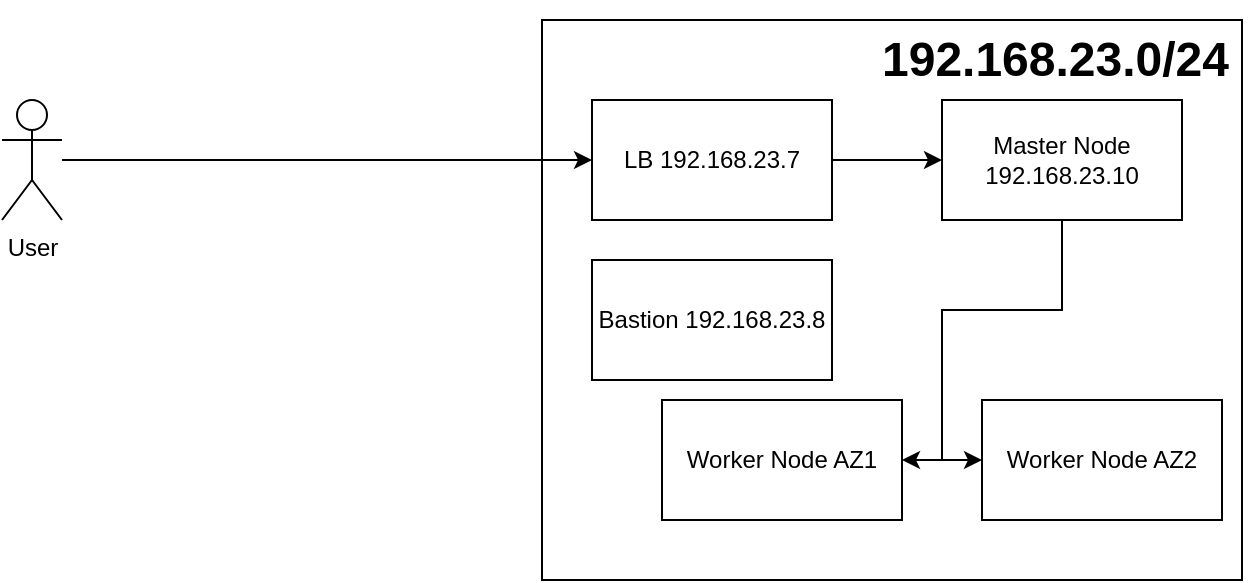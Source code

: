 <mxfile version="18.0.2" type="device"><diagram id="tDuq-yKWOYNZ0Ub8nCGq" name="Page-1"><mxGraphModel dx="1350" dy="793" grid="1" gridSize="10" guides="1" tooltips="1" connect="1" arrows="1" fold="1" page="1" pageScale="1" pageWidth="850" pageHeight="1100" math="0" shadow="0"><root><mxCell id="0"/><mxCell id="1" parent="0"/><mxCell id="dFW7wyUPXjwqKUuFJciu-1" value="" style="rounded=0;whiteSpace=wrap;html=1;fillColor=none;" vertex="1" parent="1"><mxGeometry x="400" y="200" width="350" height="280" as="geometry"/></mxCell><mxCell id="dFW7wyUPXjwqKUuFJciu-11" style="edgeStyle=orthogonalEdgeStyle;rounded=0;orthogonalLoop=1;jettySize=auto;html=1;entryX=0;entryY=0.5;entryDx=0;entryDy=0;" edge="1" parent="1" source="dFW7wyUPXjwqKUuFJciu-2" target="dFW7wyUPXjwqKUuFJciu-3"><mxGeometry relative="1" as="geometry"/></mxCell><mxCell id="dFW7wyUPXjwqKUuFJciu-2" value="LB 192.168.23.7" style="rounded=0;whiteSpace=wrap;html=1;fillColor=none;" vertex="1" parent="1"><mxGeometry x="425" y="240" width="120" height="60" as="geometry"/></mxCell><mxCell id="dFW7wyUPXjwqKUuFJciu-8" style="edgeStyle=orthogonalEdgeStyle;rounded=0;orthogonalLoop=1;jettySize=auto;html=1;entryX=1;entryY=0.5;entryDx=0;entryDy=0;" edge="1" parent="1" source="dFW7wyUPXjwqKUuFJciu-3" target="dFW7wyUPXjwqKUuFJciu-6"><mxGeometry relative="1" as="geometry"><Array as="points"><mxPoint x="660" y="345"/><mxPoint x="600" y="345"/><mxPoint x="600" y="420"/></Array></mxGeometry></mxCell><mxCell id="dFW7wyUPXjwqKUuFJciu-9" style="edgeStyle=orthogonalEdgeStyle;rounded=0;orthogonalLoop=1;jettySize=auto;html=1;entryX=0;entryY=0.5;entryDx=0;entryDy=0;" edge="1" parent="1" source="dFW7wyUPXjwqKUuFJciu-3" target="dFW7wyUPXjwqKUuFJciu-7"><mxGeometry relative="1" as="geometry"/></mxCell><mxCell id="dFW7wyUPXjwqKUuFJciu-3" value="&lt;div&gt;Master Node &lt;br&gt;&lt;/div&gt;&lt;div&gt;192.168.23.10&lt;br&gt;&lt;/div&gt;" style="rounded=0;whiteSpace=wrap;html=1;fillColor=none;" vertex="1" parent="1"><mxGeometry x="600" y="240" width="120" height="60" as="geometry"/></mxCell><mxCell id="dFW7wyUPXjwqKUuFJciu-4" value="&lt;h1&gt;192.168.23.0/24&lt;/h1&gt;&lt;p&gt;&lt;br&gt;&lt;/p&gt;" style="text;html=1;strokeColor=none;fillColor=none;spacing=5;spacingTop=-20;whiteSpace=wrap;overflow=hidden;rounded=0;" vertex="1" parent="1"><mxGeometry x="565" y="200" width="190" height="40" as="geometry"/></mxCell><mxCell id="dFW7wyUPXjwqKUuFJciu-5" value="Bastion 192.168.23.8" style="rounded=0;whiteSpace=wrap;html=1;fillColor=none;" vertex="1" parent="1"><mxGeometry x="425" y="320" width="120" height="60" as="geometry"/></mxCell><mxCell id="dFW7wyUPXjwqKUuFJciu-6" value="Worker Node AZ1" style="rounded=0;whiteSpace=wrap;html=1;fillColor=none;" vertex="1" parent="1"><mxGeometry x="460" y="390" width="120" height="60" as="geometry"/></mxCell><mxCell id="dFW7wyUPXjwqKUuFJciu-7" value="Worker Node AZ2" style="rounded=0;whiteSpace=wrap;html=1;fillColor=none;" vertex="1" parent="1"><mxGeometry x="620" y="390" width="120" height="60" as="geometry"/></mxCell><mxCell id="dFW7wyUPXjwqKUuFJciu-14" style="edgeStyle=orthogonalEdgeStyle;rounded=0;orthogonalLoop=1;jettySize=auto;html=1;" edge="1" parent="1" source="dFW7wyUPXjwqKUuFJciu-12" target="dFW7wyUPXjwqKUuFJciu-2"><mxGeometry relative="1" as="geometry"/></mxCell><mxCell id="dFW7wyUPXjwqKUuFJciu-12" value="User" style="shape=umlActor;verticalLabelPosition=bottom;verticalAlign=top;html=1;outlineConnect=0;fillColor=none;" vertex="1" parent="1"><mxGeometry x="130" y="240" width="30" height="60" as="geometry"/></mxCell></root></mxGraphModel></diagram></mxfile>